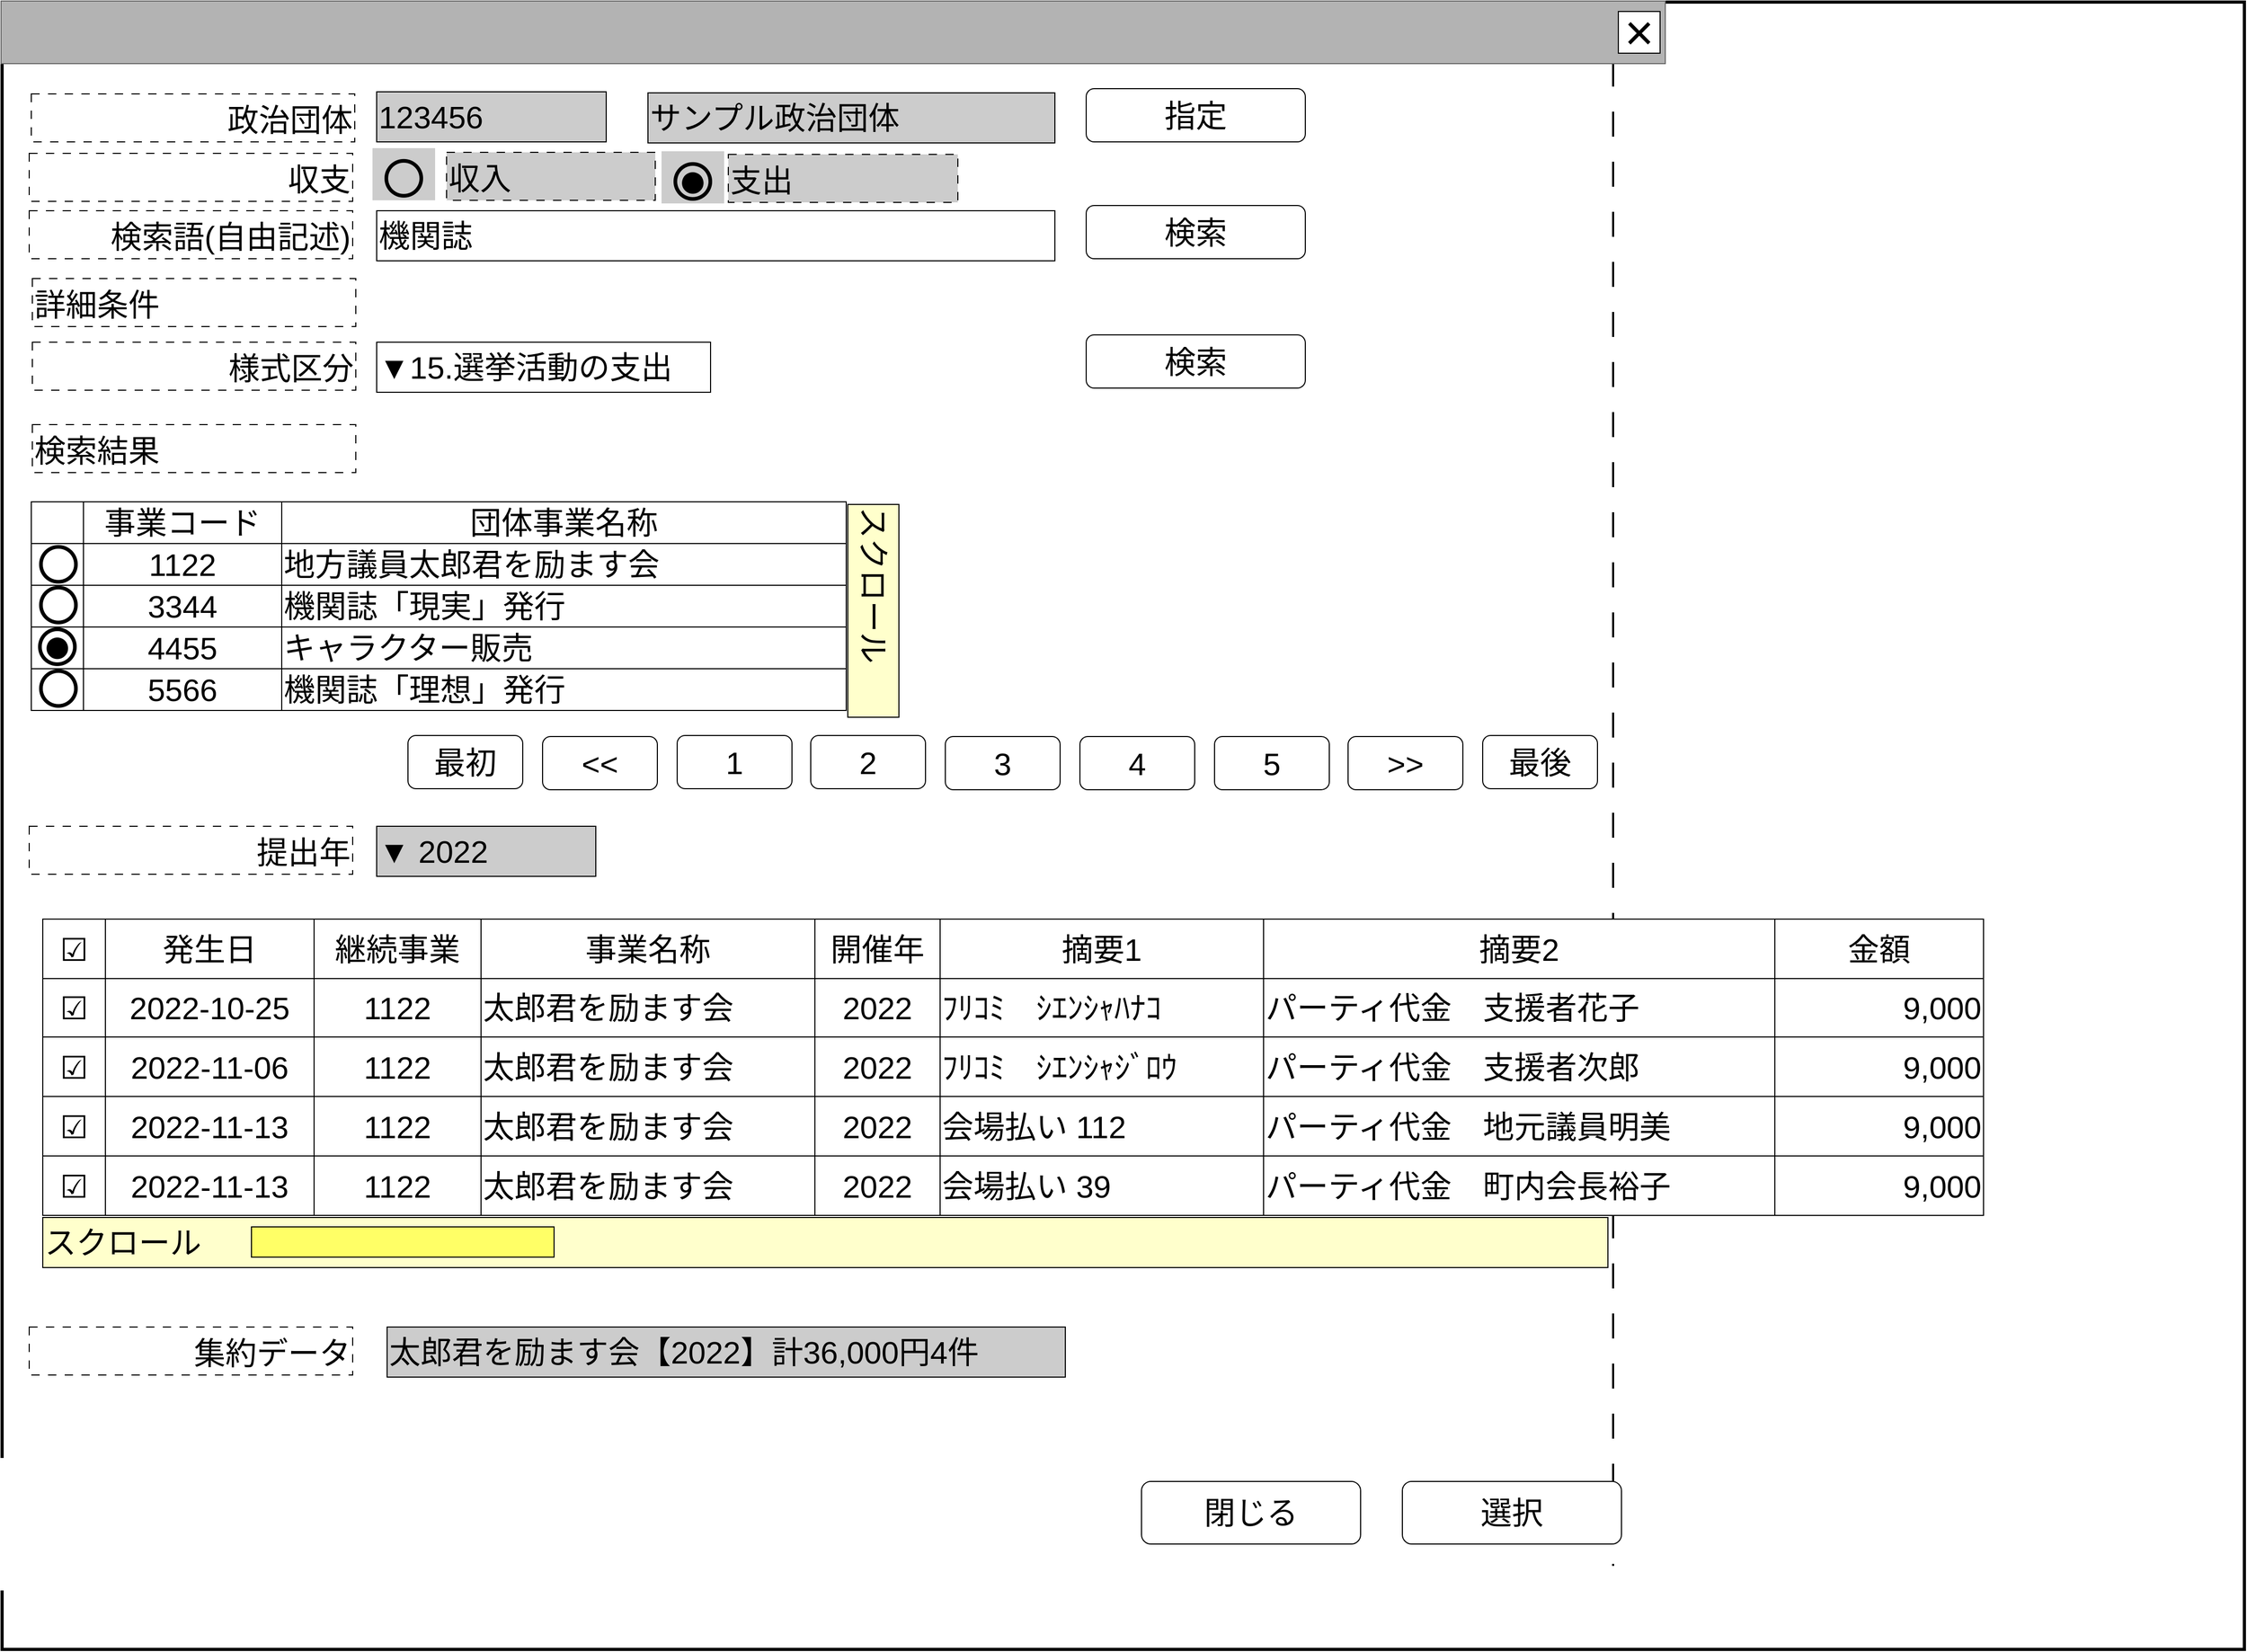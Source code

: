 <mxfile version="24.1.0" type="device">
  <diagram name="ページ1" id="LE8fIzdrHe0wcv1LTvfw">
    <mxGraphModel dx="5773" dy="3453" grid="1" gridSize="10" guides="1" tooltips="1" connect="1" arrows="1" fold="1" page="1" pageScale="1" pageWidth="1600" pageHeight="1200" math="0" shadow="0">
      <root>
        <mxCell id="0" />
        <mxCell id="cFaB45KztUIKXS-_cTrr-4" value="背景" style="locked=1;" parent="0" visible="0" />
        <mxCell id="cFaB45KztUIKXS-_cTrr-5" value="" style="rounded=0;whiteSpace=wrap;html=1;strokeWidth=3;" parent="cFaB45KztUIKXS-_cTrr-4" vertex="1">
          <mxGeometry x="1" y="1" width="1595" height="1180" as="geometry" />
        </mxCell>
        <mxCell id="cFaB45KztUIKXS-_cTrr-6" value="" style="rounded=0;whiteSpace=wrap;html=1;fillColor=#B3B3B3;fontColor=#333333;strokeColor=#666666;" parent="cFaB45KztUIKXS-_cTrr-4" vertex="1">
          <mxGeometry width="1595" height="60" as="geometry" />
        </mxCell>
        <mxCell id="cFaB45KztUIKXS-_cTrr-7" value="&lt;font style=&quot;font-size: 48px;&quot;&gt;×&lt;/font&gt;" style="rounded=0;whiteSpace=wrap;html=1;" parent="cFaB45KztUIKXS-_cTrr-4" vertex="1">
          <mxGeometry x="1550" y="10" width="40" height="40" as="geometry" />
        </mxCell>
        <mxCell id="cFaB45KztUIKXS-_cTrr-8" value="" style="rounded=0;whiteSpace=wrap;html=1;" parent="cFaB45KztUIKXS-_cTrr-4" vertex="1">
          <mxGeometry x="830" y="670" width="120" height="60" as="geometry" />
        </mxCell>
        <mxCell id="cFaB45KztUIKXS-_cTrr-9" value="ウインドウ" style="" parent="0" />
        <mxCell id="cFaB45KztUIKXS-_cTrr-10" value="" style="rounded=0;whiteSpace=wrap;html=1;strokeWidth=3;" parent="cFaB45KztUIKXS-_cTrr-9" vertex="1">
          <mxGeometry x="1" y="1" width="2149" height="1579" as="geometry" />
        </mxCell>
        <mxCell id="u-wRjW6bjuOSrpnArjSF-0" value="" style="line;strokeWidth=2;direction=south;html=1;dashed=1;dashPattern=12 12;" parent="cFaB45KztUIKXS-_cTrr-9" vertex="1">
          <mxGeometry x="1540" y="10" width="10" height="1490" as="geometry" />
        </mxCell>
        <mxCell id="cFaB45KztUIKXS-_cTrr-11" value="" style="rounded=0;whiteSpace=wrap;html=1;fillColor=#B3B3B3;fontColor=#333333;strokeColor=#666666;" parent="cFaB45KztUIKXS-_cTrr-9" vertex="1">
          <mxGeometry width="1595" height="60" as="geometry" />
        </mxCell>
        <mxCell id="cFaB45KztUIKXS-_cTrr-12" value="&lt;font style=&quot;font-size: 48px;&quot;&gt;×&lt;/font&gt;" style="rounded=0;whiteSpace=wrap;html=1;" parent="cFaB45KztUIKXS-_cTrr-9" vertex="1">
          <mxGeometry x="1550" y="10" width="40" height="40" as="geometry" />
        </mxCell>
        <mxCell id="cFaB45KztUIKXS-_cTrr-14" value="名称未設定レイヤ" style="" parent="0" />
        <mxCell id="kxWkAaZomFuKM2yIZcbC-56" value="" style="shape=table;startSize=0;container=1;collapsible=0;childLayout=tableLayout;fontSize=16;" parent="cFaB45KztUIKXS-_cTrr-14" vertex="1">
          <mxGeometry x="29" y="480" width="781" height="200" as="geometry" />
        </mxCell>
        <mxCell id="kxWkAaZomFuKM2yIZcbC-57" value="" style="shape=tableRow;horizontal=0;startSize=0;swimlaneHead=0;swimlaneBody=0;strokeColor=inherit;top=0;left=0;bottom=0;right=0;collapsible=0;dropTarget=0;fillColor=none;points=[[0,0.5],[1,0.5]];portConstraint=eastwest;fontSize=16;" parent="kxWkAaZomFuKM2yIZcbC-56" vertex="1">
          <mxGeometry width="781" height="40" as="geometry" />
        </mxCell>
        <mxCell id="kxWkAaZomFuKM2yIZcbC-58" value="" style="shape=partialRectangle;html=1;whiteSpace=wrap;connectable=0;strokeColor=inherit;overflow=hidden;fillColor=none;top=0;left=0;bottom=0;right=0;pointerEvents=1;fontSize=16;" parent="kxWkAaZomFuKM2yIZcbC-57" vertex="1">
          <mxGeometry width="50" height="40" as="geometry">
            <mxRectangle width="50" height="40" as="alternateBounds" />
          </mxGeometry>
        </mxCell>
        <mxCell id="auQGhdGy_nrCcuV3ys4A-0" value="&lt;font style=&quot;font-size: 30px;&quot;&gt;事業コード&lt;/font&gt;" style="shape=partialRectangle;html=1;whiteSpace=wrap;connectable=0;strokeColor=inherit;overflow=hidden;fillColor=none;top=0;left=0;bottom=0;right=0;pointerEvents=1;fontSize=16;" parent="kxWkAaZomFuKM2yIZcbC-57" vertex="1">
          <mxGeometry x="50" width="190" height="40" as="geometry">
            <mxRectangle width="190" height="40" as="alternateBounds" />
          </mxGeometry>
        </mxCell>
        <mxCell id="auQGhdGy_nrCcuV3ys4A-6" value="&lt;font style=&quot;font-size: 30px;&quot;&gt;団体事業&lt;/font&gt;&lt;span style=&quot;font-size: 30px; background-color: initial;&quot;&gt;名称&lt;/span&gt;" style="shape=partialRectangle;html=1;whiteSpace=wrap;connectable=0;strokeColor=inherit;overflow=hidden;fillColor=none;top=0;left=0;bottom=0;right=0;pointerEvents=1;fontSize=16;" parent="kxWkAaZomFuKM2yIZcbC-57" vertex="1">
          <mxGeometry x="240" width="541" height="40" as="geometry">
            <mxRectangle width="541" height="40" as="alternateBounds" />
          </mxGeometry>
        </mxCell>
        <mxCell id="kxWkAaZomFuKM2yIZcbC-64" value="" style="shape=tableRow;horizontal=0;startSize=0;swimlaneHead=0;swimlaneBody=0;strokeColor=inherit;top=0;left=0;bottom=0;right=0;collapsible=0;dropTarget=0;fillColor=none;points=[[0,0.5],[1,0.5]];portConstraint=eastwest;fontSize=16;" parent="kxWkAaZomFuKM2yIZcbC-56" vertex="1">
          <mxGeometry y="40" width="781" height="40" as="geometry" />
        </mxCell>
        <mxCell id="kxWkAaZomFuKM2yIZcbC-65" value="" style="shape=partialRectangle;html=1;whiteSpace=wrap;connectable=0;strokeColor=inherit;overflow=hidden;fillColor=none;top=0;left=0;bottom=0;right=0;pointerEvents=1;fontSize=16;" parent="kxWkAaZomFuKM2yIZcbC-64" vertex="1">
          <mxGeometry width="50" height="40" as="geometry">
            <mxRectangle width="50" height="40" as="alternateBounds" />
          </mxGeometry>
        </mxCell>
        <mxCell id="auQGhdGy_nrCcuV3ys4A-1" value="&lt;font style=&quot;font-size: 30px;&quot;&gt;1122&lt;/font&gt;" style="shape=partialRectangle;html=1;whiteSpace=wrap;connectable=0;strokeColor=inherit;overflow=hidden;fillColor=none;top=0;left=0;bottom=0;right=0;pointerEvents=1;fontSize=16;" parent="kxWkAaZomFuKM2yIZcbC-64" vertex="1">
          <mxGeometry x="50" width="190" height="40" as="geometry">
            <mxRectangle width="190" height="40" as="alternateBounds" />
          </mxGeometry>
        </mxCell>
        <mxCell id="auQGhdGy_nrCcuV3ys4A-7" value="&lt;span style=&quot;font-size: 30px;&quot;&gt;地方議員太郎君を励ます会&lt;/span&gt;" style="shape=partialRectangle;html=1;whiteSpace=wrap;connectable=0;strokeColor=inherit;overflow=hidden;fillColor=none;top=0;left=0;bottom=0;right=0;pointerEvents=1;fontSize=16;align=left;" parent="kxWkAaZomFuKM2yIZcbC-64" vertex="1">
          <mxGeometry x="240" width="541" height="40" as="geometry">
            <mxRectangle width="541" height="40" as="alternateBounds" />
          </mxGeometry>
        </mxCell>
        <mxCell id="kxWkAaZomFuKM2yIZcbC-71" value="" style="shape=tableRow;horizontal=0;startSize=0;swimlaneHead=0;swimlaneBody=0;strokeColor=inherit;top=0;left=0;bottom=0;right=0;collapsible=0;dropTarget=0;fillColor=none;points=[[0,0.5],[1,0.5]];portConstraint=eastwest;fontSize=16;align=left;" parent="kxWkAaZomFuKM2yIZcbC-56" vertex="1">
          <mxGeometry y="80" width="781" height="40" as="geometry" />
        </mxCell>
        <mxCell id="kxWkAaZomFuKM2yIZcbC-72" value="" style="shape=partialRectangle;html=1;whiteSpace=wrap;connectable=0;strokeColor=inherit;overflow=hidden;fillColor=none;top=0;left=0;bottom=0;right=0;pointerEvents=1;fontSize=16;" parent="kxWkAaZomFuKM2yIZcbC-71" vertex="1">
          <mxGeometry width="50" height="40" as="geometry">
            <mxRectangle width="50" height="40" as="alternateBounds" />
          </mxGeometry>
        </mxCell>
        <mxCell id="auQGhdGy_nrCcuV3ys4A-2" value="&lt;font style=&quot;font-size: 30px;&quot;&gt;3344&lt;/font&gt;" style="shape=partialRectangle;html=1;whiteSpace=wrap;connectable=0;strokeColor=inherit;overflow=hidden;fillColor=none;top=0;left=0;bottom=0;right=0;pointerEvents=1;fontSize=16;" parent="kxWkAaZomFuKM2yIZcbC-71" vertex="1">
          <mxGeometry x="50" width="190" height="40" as="geometry">
            <mxRectangle width="190" height="40" as="alternateBounds" />
          </mxGeometry>
        </mxCell>
        <mxCell id="auQGhdGy_nrCcuV3ys4A-8" value="&lt;font style=&quot;font-size: 30px;&quot;&gt;機関誌「現実」発行&lt;br&gt;&lt;/font&gt;" style="shape=partialRectangle;html=1;whiteSpace=wrap;connectable=0;strokeColor=inherit;overflow=hidden;fillColor=none;top=0;left=0;bottom=0;right=0;pointerEvents=1;fontSize=16;align=left;" parent="kxWkAaZomFuKM2yIZcbC-71" vertex="1">
          <mxGeometry x="240" width="541" height="40" as="geometry">
            <mxRectangle width="541" height="40" as="alternateBounds" />
          </mxGeometry>
        </mxCell>
        <mxCell id="kxWkAaZomFuKM2yIZcbC-78" style="shape=tableRow;horizontal=0;startSize=0;swimlaneHead=0;swimlaneBody=0;strokeColor=inherit;top=0;left=0;bottom=0;right=0;collapsible=0;dropTarget=0;fillColor=none;points=[[0,0.5],[1,0.5]];portConstraint=eastwest;fontSize=16;" parent="kxWkAaZomFuKM2yIZcbC-56" vertex="1">
          <mxGeometry y="120" width="781" height="40" as="geometry" />
        </mxCell>
        <mxCell id="kxWkAaZomFuKM2yIZcbC-79" style="shape=partialRectangle;html=1;whiteSpace=wrap;connectable=0;strokeColor=inherit;overflow=hidden;fillColor=none;top=0;left=0;bottom=0;right=0;pointerEvents=1;fontSize=16;" parent="kxWkAaZomFuKM2yIZcbC-78" vertex="1">
          <mxGeometry width="50" height="40" as="geometry">
            <mxRectangle width="50" height="40" as="alternateBounds" />
          </mxGeometry>
        </mxCell>
        <mxCell id="auQGhdGy_nrCcuV3ys4A-3" value="&lt;font style=&quot;font-size: 30px;&quot;&gt;4455&lt;/font&gt;" style="shape=partialRectangle;html=1;whiteSpace=wrap;connectable=0;strokeColor=inherit;overflow=hidden;fillColor=none;top=0;left=0;bottom=0;right=0;pointerEvents=1;fontSize=16;" parent="kxWkAaZomFuKM2yIZcbC-78" vertex="1">
          <mxGeometry x="50" width="190" height="40" as="geometry">
            <mxRectangle width="190" height="40" as="alternateBounds" />
          </mxGeometry>
        </mxCell>
        <mxCell id="auQGhdGy_nrCcuV3ys4A-9" value="&lt;font style=&quot;font-size: 30px;&quot;&gt;キャラクター販売&lt;br&gt;&lt;/font&gt;" style="shape=partialRectangle;html=1;whiteSpace=wrap;connectable=0;strokeColor=inherit;overflow=hidden;fillColor=none;top=0;left=0;bottom=0;right=0;pointerEvents=1;fontSize=16;align=left;" parent="kxWkAaZomFuKM2yIZcbC-78" vertex="1">
          <mxGeometry x="240" width="541" height="40" as="geometry">
            <mxRectangle width="541" height="40" as="alternateBounds" />
          </mxGeometry>
        </mxCell>
        <mxCell id="kxWkAaZomFuKM2yIZcbC-85" style="shape=tableRow;horizontal=0;startSize=0;swimlaneHead=0;swimlaneBody=0;strokeColor=inherit;top=0;left=0;bottom=0;right=0;collapsible=0;dropTarget=0;fillColor=none;points=[[0,0.5],[1,0.5]];portConstraint=eastwest;fontSize=16;" parent="kxWkAaZomFuKM2yIZcbC-56" vertex="1">
          <mxGeometry y="160" width="781" height="40" as="geometry" />
        </mxCell>
        <mxCell id="kxWkAaZomFuKM2yIZcbC-86" style="shape=partialRectangle;html=1;whiteSpace=wrap;connectable=0;strokeColor=inherit;overflow=hidden;fillColor=none;top=0;left=0;bottom=0;right=0;pointerEvents=1;fontSize=16;" parent="kxWkAaZomFuKM2yIZcbC-85" vertex="1">
          <mxGeometry width="50" height="40" as="geometry">
            <mxRectangle width="50" height="40" as="alternateBounds" />
          </mxGeometry>
        </mxCell>
        <mxCell id="auQGhdGy_nrCcuV3ys4A-4" value="&lt;font style=&quot;font-size: 30px;&quot;&gt;5566&lt;/font&gt;" style="shape=partialRectangle;html=1;whiteSpace=wrap;connectable=0;strokeColor=inherit;overflow=hidden;fillColor=none;top=0;left=0;bottom=0;right=0;pointerEvents=1;fontSize=16;" parent="kxWkAaZomFuKM2yIZcbC-85" vertex="1">
          <mxGeometry x="50" width="190" height="40" as="geometry">
            <mxRectangle width="190" height="40" as="alternateBounds" />
          </mxGeometry>
        </mxCell>
        <mxCell id="auQGhdGy_nrCcuV3ys4A-10" value="&lt;font style=&quot;font-size: 30px;&quot;&gt;機関誌「理想」発行&lt;/font&gt;" style="shape=partialRectangle;html=1;whiteSpace=wrap;connectable=0;strokeColor=inherit;overflow=hidden;fillColor=none;top=0;left=0;bottom=0;right=0;pointerEvents=1;fontSize=16;align=left;" parent="kxWkAaZomFuKM2yIZcbC-85" vertex="1">
          <mxGeometry x="240" width="541" height="40" as="geometry">
            <mxRectangle width="541" height="40" as="alternateBounds" />
          </mxGeometry>
        </mxCell>
        <mxCell id="kxWkAaZomFuKM2yIZcbC-49" value="&lt;font style=&quot;font-size: 84px;&quot;&gt;○&lt;/font&gt;" style="text;html=1;strokeColor=none;fillColor=none;align=center;verticalAlign=middle;whiteSpace=wrap;rounded=0;fontSize=60;" parent="cFaB45KztUIKXS-_cTrr-14" vertex="1">
          <mxGeometry x="25" y="521" width="60" height="30" as="geometry" />
        </mxCell>
        <mxCell id="kxWkAaZomFuKM2yIZcbC-51" value="&lt;font style=&quot;font-size: 84px;&quot;&gt;○&lt;/font&gt;" style="text;html=1;strokeColor=none;fillColor=none;align=center;verticalAlign=middle;whiteSpace=wrap;rounded=0;fontSize=60;" parent="cFaB45KztUIKXS-_cTrr-14" vertex="1">
          <mxGeometry x="25" y="560" width="60" height="30" as="geometry" />
        </mxCell>
        <mxCell id="kxWkAaZomFuKM2yIZcbC-53" value="&lt;font style=&quot;font-size: 84px;&quot;&gt;○&lt;/font&gt;" style="text;html=1;strokeColor=none;fillColor=none;align=center;verticalAlign=middle;whiteSpace=wrap;rounded=0;fontSize=60;" parent="cFaB45KztUIKXS-_cTrr-14" vertex="1">
          <mxGeometry x="24" y="600" width="60" height="30" as="geometry" />
        </mxCell>
        <mxCell id="kxWkAaZomFuKM2yIZcbC-54" value="&lt;font style=&quot;font-size: 48px;&quot;&gt;●&lt;/font&gt;" style="text;html=1;strokeColor=none;fillColor=none;align=center;verticalAlign=middle;whiteSpace=wrap;rounded=0;fontSize=48;" parent="cFaB45KztUIKXS-_cTrr-14" vertex="1">
          <mxGeometry x="24" y="602" width="60" height="30" as="geometry" />
        </mxCell>
        <mxCell id="kxWkAaZomFuKM2yIZcbC-55" value="&lt;font style=&quot;font-size: 84px;&quot;&gt;○&lt;/font&gt;" style="text;html=1;strokeColor=none;fillColor=none;align=center;verticalAlign=middle;whiteSpace=wrap;rounded=0;fontSize=60;" parent="cFaB45KztUIKXS-_cTrr-14" vertex="1">
          <mxGeometry x="25" y="640" width="60" height="30" as="geometry" />
        </mxCell>
        <mxCell id="kxWkAaZomFuKM2yIZcbC-108" value="&lt;span style=&quot;font-size: 30px;&quot;&gt;検索語(自由記述)&lt;/span&gt;" style="rounded=0;whiteSpace=wrap;html=1;align=right;dashed=1;dashPattern=8 8;verticalAlign=bottom;" parent="cFaB45KztUIKXS-_cTrr-14" vertex="1">
          <mxGeometry x="27" y="201" width="310" height="46" as="geometry" />
        </mxCell>
        <mxCell id="kxWkAaZomFuKM2yIZcbC-109" value="&lt;font style=&quot;font-size: 30px;&quot;&gt;サンプル政治団体&lt;/font&gt;&lt;span style=&quot;font-size: 30px;&quot;&gt;&lt;br&gt;&lt;/span&gt;" style="rounded=0;whiteSpace=wrap;html=1;align=left;fillColor=#CCCCCC;" parent="cFaB45KztUIKXS-_cTrr-14" vertex="1">
          <mxGeometry x="620" y="88" width="390" height="48" as="geometry" />
        </mxCell>
        <mxCell id="kxWkAaZomFuKM2yIZcbC-110" value="&lt;span style=&quot;font-size: 30px;&quot;&gt;検索結果&lt;/span&gt;" style="rounded=0;whiteSpace=wrap;html=1;align=left;dashed=1;dashPattern=8 8;verticalAlign=bottom;" parent="cFaB45KztUIKXS-_cTrr-14" vertex="1">
          <mxGeometry x="30" y="406" width="310" height="46" as="geometry" />
        </mxCell>
        <mxCell id="5l2hKBXCzOEWmYN1dR5e-1" value="&lt;span style=&quot;font-size: 30px;&quot;&gt;選択&lt;/span&gt;" style="rounded=1;whiteSpace=wrap;html=1;" parent="cFaB45KztUIKXS-_cTrr-14" vertex="1">
          <mxGeometry x="1343" y="1419" width="210" height="60" as="geometry" />
        </mxCell>
        <mxCell id="5l2hKBXCzOEWmYN1dR5e-2" value="&lt;span style=&quot;font-size: 30px;&quot;&gt;閉じる&lt;/span&gt;" style="rounded=1;whiteSpace=wrap;html=1;" parent="cFaB45KztUIKXS-_cTrr-14" vertex="1">
          <mxGeometry x="1093" y="1419" width="210" height="60" as="geometry" />
        </mxCell>
        <mxCell id="5l2hKBXCzOEWmYN1dR5e-3" value="&lt;span style=&quot;font-size: 30px;&quot;&gt;指定&lt;/span&gt;" style="rounded=1;whiteSpace=wrap;html=1;" parent="cFaB45KztUIKXS-_cTrr-14" vertex="1">
          <mxGeometry x="1040" y="84" width="210" height="51" as="geometry" />
        </mxCell>
        <mxCell id="cdmeLEnnqN9o7mxTk7t2-6" value="&lt;span style=&quot;font-size: 30px;&quot;&gt;詳細条件&lt;/span&gt;" style="rounded=0;whiteSpace=wrap;html=1;align=left;dashed=1;dashPattern=8 8;verticalAlign=bottom;" parent="cFaB45KztUIKXS-_cTrr-14" vertex="1">
          <mxGeometry x="30" y="266" width="310" height="46" as="geometry" />
        </mxCell>
        <mxCell id="cdmeLEnnqN9o7mxTk7t2-7" value="&lt;font style=&quot;font-size: 30px;&quot;&gt;▼15.選挙活動の支出&lt;/font&gt;&lt;span style=&quot;font-size: 30px;&quot;&gt;&lt;br&gt;&lt;/span&gt;" style="rounded=0;whiteSpace=wrap;html=1;align=left;" parent="cFaB45KztUIKXS-_cTrr-14" vertex="1">
          <mxGeometry x="360" y="327" width="320" height="48" as="geometry" />
        </mxCell>
        <mxCell id="cdmeLEnnqN9o7mxTk7t2-9" value="&lt;span style=&quot;font-size: 30px;&quot;&gt;様式区分&lt;/span&gt;" style="rounded=0;whiteSpace=wrap;html=1;align=right;dashed=1;dashPattern=8 8;verticalAlign=bottom;" parent="cFaB45KztUIKXS-_cTrr-14" vertex="1">
          <mxGeometry x="30" y="327" width="310" height="46" as="geometry" />
        </mxCell>
        <mxCell id="cdmeLEnnqN9o7mxTk7t2-14" value="&lt;span style=&quot;font-size: 30px;&quot;&gt;収入&lt;/span&gt;" style="rounded=0;whiteSpace=wrap;html=1;align=left;dashed=1;dashPattern=8 8;verticalAlign=bottom;fillColor=#CCCCCC;" parent="cFaB45KztUIKXS-_cTrr-14" vertex="1">
          <mxGeometry x="427" y="145" width="200" height="46" as="geometry" />
        </mxCell>
        <mxCell id="cdmeLEnnqN9o7mxTk7t2-15" value="&lt;span style=&quot;font-size: 30px;&quot;&gt;支出&lt;/span&gt;" style="rounded=0;whiteSpace=wrap;html=1;align=left;dashed=1;dashPattern=8 8;verticalAlign=bottom;fillColor=#CCCCCC;" parent="cFaB45KztUIKXS-_cTrr-14" vertex="1">
          <mxGeometry x="697" y="147" width="220" height="46" as="geometry" />
        </mxCell>
        <mxCell id="cdmeLEnnqN9o7mxTk7t2-22" value="&lt;span style=&quot;font-size: 30px;&quot;&gt;政治団体&lt;/span&gt;" style="rounded=0;whiteSpace=wrap;html=1;align=right;dashed=1;dashPattern=8 8;verticalAlign=bottom;" parent="cFaB45KztUIKXS-_cTrr-14" vertex="1">
          <mxGeometry x="29" y="89" width="310" height="46" as="geometry" />
        </mxCell>
        <mxCell id="cdmeLEnnqN9o7mxTk7t2-23" value="&lt;font style=&quot;font-size: 30px;&quot;&gt;機関誌&lt;/font&gt;&lt;span style=&quot;font-size: 30px;&quot;&gt;&lt;br&gt;&lt;/span&gt;" style="rounded=0;whiteSpace=wrap;html=1;align=left;" parent="cFaB45KztUIKXS-_cTrr-14" vertex="1">
          <mxGeometry x="360" y="201" width="650" height="48" as="geometry" />
        </mxCell>
        <mxCell id="cdmeLEnnqN9o7mxTk7t2-24" value="&lt;span style=&quot;font-size: 30px;&quot;&gt;検索&lt;/span&gt;" style="rounded=1;whiteSpace=wrap;html=1;" parent="cFaB45KztUIKXS-_cTrr-14" vertex="1">
          <mxGeometry x="1040" y="196" width="210" height="51" as="geometry" />
        </mxCell>
        <mxCell id="cdmeLEnnqN9o7mxTk7t2-25" value="&lt;span style=&quot;font-size: 30px;&quot;&gt;検索&lt;/span&gt;" style="rounded=1;whiteSpace=wrap;html=1;" parent="cFaB45KztUIKXS-_cTrr-14" vertex="1">
          <mxGeometry x="1040" y="320" width="210" height="51" as="geometry" />
        </mxCell>
        <mxCell id="cdmeLEnnqN9o7mxTk7t2-26" value="&lt;span style=&quot;font-size: 30px;&quot;&gt;最初&lt;/span&gt;" style="rounded=1;whiteSpace=wrap;html=1;" parent="cFaB45KztUIKXS-_cTrr-14" vertex="1">
          <mxGeometry x="390" y="704" width="110" height="51" as="geometry" />
        </mxCell>
        <mxCell id="cdmeLEnnqN9o7mxTk7t2-27" value="&lt;span style=&quot;font-size: 30px;&quot;&gt;最後&lt;/span&gt;" style="rounded=1;whiteSpace=wrap;html=1;" parent="cFaB45KztUIKXS-_cTrr-14" vertex="1">
          <mxGeometry x="1420" y="704" width="110" height="51" as="geometry" />
        </mxCell>
        <mxCell id="cdmeLEnnqN9o7mxTk7t2-28" value="&lt;span style=&quot;font-size: 30px;&quot;&gt;1&lt;/span&gt;" style="rounded=1;whiteSpace=wrap;html=1;" parent="cFaB45KztUIKXS-_cTrr-14" vertex="1">
          <mxGeometry x="648" y="704" width="110" height="51" as="geometry" />
        </mxCell>
        <mxCell id="cdmeLEnnqN9o7mxTk7t2-29" value="&lt;span style=&quot;font-size: 30px;&quot;&gt;2&lt;/span&gt;" style="rounded=1;whiteSpace=wrap;html=1;" parent="cFaB45KztUIKXS-_cTrr-14" vertex="1">
          <mxGeometry x="776" y="704" width="110" height="51" as="geometry" />
        </mxCell>
        <mxCell id="cdmeLEnnqN9o7mxTk7t2-30" value="&lt;span style=&quot;font-size: 30px;&quot;&gt;3&lt;/span&gt;" style="rounded=1;whiteSpace=wrap;html=1;" parent="cFaB45KztUIKXS-_cTrr-14" vertex="1">
          <mxGeometry x="905" y="705" width="110" height="51" as="geometry" />
        </mxCell>
        <mxCell id="cdmeLEnnqN9o7mxTk7t2-31" value="&lt;span style=&quot;font-size: 30px;&quot;&gt;4&lt;/span&gt;" style="rounded=1;whiteSpace=wrap;html=1;" parent="cFaB45KztUIKXS-_cTrr-14" vertex="1">
          <mxGeometry x="1034" y="705" width="110" height="51" as="geometry" />
        </mxCell>
        <mxCell id="cdmeLEnnqN9o7mxTk7t2-32" value="&lt;span style=&quot;font-size: 30px;&quot;&gt;5&lt;/span&gt;" style="rounded=1;whiteSpace=wrap;html=1;" parent="cFaB45KztUIKXS-_cTrr-14" vertex="1">
          <mxGeometry x="1163" y="705" width="110" height="51" as="geometry" />
        </mxCell>
        <mxCell id="cdmeLEnnqN9o7mxTk7t2-35" value="&lt;span style=&quot;font-size: 30px;&quot;&gt;&amp;gt;&amp;gt;&lt;/span&gt;" style="rounded=1;whiteSpace=wrap;html=1;" parent="cFaB45KztUIKXS-_cTrr-14" vertex="1">
          <mxGeometry x="1291" y="705" width="110" height="51" as="geometry" />
        </mxCell>
        <mxCell id="cdmeLEnnqN9o7mxTk7t2-36" value="&lt;span style=&quot;font-size: 30px;&quot;&gt;&amp;lt;&amp;lt;&lt;/span&gt;" style="rounded=1;whiteSpace=wrap;html=1;" parent="cFaB45KztUIKXS-_cTrr-14" vertex="1">
          <mxGeometry x="519" y="705" width="110" height="51" as="geometry" />
        </mxCell>
        <mxCell id="cdmeLEnnqN9o7mxTk7t2-40" value="&lt;div style=&quot;&quot;&gt;&lt;font style=&quot;font-size: 30px;&quot;&gt;スクロール&lt;/font&gt;&lt;/div&gt;" style="rounded=0;whiteSpace=wrap;html=1;align=left;verticalAlign=top;fillColor=#FFFFCC;rotation=90;" parent="cFaB45KztUIKXS-_cTrr-14" vertex="1">
          <mxGeometry x="734" y="560" width="204" height="49" as="geometry" />
        </mxCell>
        <mxCell id="R1S-zccdevjAjRMD8BUi-0" value="&lt;font style=&quot;font-size: 30px;&quot;&gt;123456&lt;/font&gt;&lt;span style=&quot;font-size: 30px;&quot;&gt;&lt;br&gt;&lt;/span&gt;" style="rounded=0;whiteSpace=wrap;html=1;align=left;fillColor=#CCCCCC;" parent="cFaB45KztUIKXS-_cTrr-14" vertex="1">
          <mxGeometry x="360" y="87" width="220" height="48" as="geometry" />
        </mxCell>
        <mxCell id="R1S-zccdevjAjRMD8BUi-1" value="&lt;span style=&quot;font-size: 30px;&quot;&gt;収支&lt;/span&gt;" style="rounded=0;whiteSpace=wrap;html=1;align=right;dashed=1;dashPattern=8 8;verticalAlign=bottom;" parent="cFaB45KztUIKXS-_cTrr-14" vertex="1">
          <mxGeometry x="27" y="146" width="310" height="46" as="geometry" />
        </mxCell>
        <mxCell id="R1S-zccdevjAjRMD8BUi-2" value="&lt;font style=&quot;font-size: 84px;&quot;&gt;○&lt;/font&gt;" style="text;html=1;strokeColor=none;fillColor=#CCCCCC;align=center;verticalAlign=middle;whiteSpace=wrap;rounded=0;fontSize=60;" parent="cFaB45KztUIKXS-_cTrr-14" vertex="1">
          <mxGeometry x="356" y="141" width="60" height="50" as="geometry" />
        </mxCell>
        <mxCell id="6F3qsva58_Xh2zqRfRci-0" value="&lt;font style=&quot;font-size: 84px;&quot;&gt;○&lt;/font&gt;" style="text;html=1;strokeColor=none;fillColor=#CCCCCC;align=center;verticalAlign=middle;whiteSpace=wrap;rounded=0;fontSize=60;" parent="cFaB45KztUIKXS-_cTrr-14" vertex="1">
          <mxGeometry x="633" y="144" width="60" height="50" as="geometry" />
        </mxCell>
        <mxCell id="R1S-zccdevjAjRMD8BUi-4" value="&lt;font style=&quot;font-size: 48px;&quot;&gt;●&lt;/font&gt;" style="text;html=1;strokeColor=none;fillColor=none;align=center;verticalAlign=middle;whiteSpace=wrap;rounded=0;fontSize=48;" parent="cFaB45KztUIKXS-_cTrr-14" vertex="1">
          <mxGeometry x="633" y="156" width="60" height="30" as="geometry" />
        </mxCell>
        <mxCell id="6F3qsva58_Xh2zqRfRci-1" value="" style="childLayout=tableLayout;recursiveResize=0;shadow=0;fillColor=default;" parent="cFaB45KztUIKXS-_cTrr-14" vertex="1">
          <mxGeometry x="40" y="880" width="1860" height="284" as="geometry" />
        </mxCell>
        <mxCell id="6F3qsva58_Xh2zqRfRci-2" value="" style="shape=tableRow;horizontal=0;startSize=0;swimlaneHead=0;swimlaneBody=0;top=0;left=0;bottom=0;right=0;dropTarget=0;collapsible=0;recursiveResize=0;expand=0;fontStyle=0;fillColor=none;strokeColor=inherit;" parent="6F3qsva58_Xh2zqRfRci-1" vertex="1">
          <mxGeometry width="1860" height="57" as="geometry" />
        </mxCell>
        <mxCell id="6F3qsva58_Xh2zqRfRci-3" value="&lt;font style=&quot;font-size: 30px;&quot;&gt;☑&lt;/font&gt;" style="connectable=0;recursiveResize=0;strokeColor=inherit;fillColor=none;align=center;whiteSpace=wrap;html=1;" parent="6F3qsva58_Xh2zqRfRci-2" vertex="1">
          <mxGeometry width="60" height="57" as="geometry">
            <mxRectangle width="60" height="57" as="alternateBounds" />
          </mxGeometry>
        </mxCell>
        <mxCell id="6F3qsva58_Xh2zqRfRci-4" value="&lt;font style=&quot;font-size: 30px;&quot;&gt;発生日&lt;/font&gt;" style="connectable=0;recursiveResize=0;strokeColor=inherit;fillColor=none;align=center;whiteSpace=wrap;html=1;" parent="6F3qsva58_Xh2zqRfRci-2" vertex="1">
          <mxGeometry x="60" width="200" height="57" as="geometry">
            <mxRectangle width="200" height="57" as="alternateBounds" />
          </mxGeometry>
        </mxCell>
        <mxCell id="6F3qsva58_Xh2zqRfRci-5" value="&lt;font style=&quot;font-size: 30px;&quot;&gt;継続事業&lt;/font&gt;" style="connectable=0;recursiveResize=0;strokeColor=inherit;fillColor=none;align=center;whiteSpace=wrap;html=1;" parent="6F3qsva58_Xh2zqRfRci-2" vertex="1">
          <mxGeometry x="260" width="160" height="57" as="geometry">
            <mxRectangle width="160" height="57" as="alternateBounds" />
          </mxGeometry>
        </mxCell>
        <mxCell id="6F3qsva58_Xh2zqRfRci-22" value="&lt;font style=&quot;font-size: 30px;&quot;&gt;事業名称&lt;/font&gt;" style="connectable=0;recursiveResize=0;strokeColor=inherit;fillColor=none;align=center;whiteSpace=wrap;html=1;" parent="6F3qsva58_Xh2zqRfRci-2" vertex="1">
          <mxGeometry x="420" width="320" height="57" as="geometry">
            <mxRectangle width="320" height="57" as="alternateBounds" />
          </mxGeometry>
        </mxCell>
        <mxCell id="6F3qsva58_Xh2zqRfRci-27" value="&lt;font style=&quot;font-size: 30px;&quot;&gt;開催年&lt;/font&gt;" style="connectable=0;recursiveResize=0;strokeColor=inherit;fillColor=none;align=center;whiteSpace=wrap;html=1;" parent="6F3qsva58_Xh2zqRfRci-2" vertex="1">
          <mxGeometry x="740" width="120" height="57" as="geometry">
            <mxRectangle width="120" height="57" as="alternateBounds" />
          </mxGeometry>
        </mxCell>
        <mxCell id="6F3qsva58_Xh2zqRfRci-32" value="&lt;font style=&quot;font-size: 30px;&quot;&gt;摘要1&lt;/font&gt;" style="connectable=0;recursiveResize=0;strokeColor=inherit;fillColor=none;align=center;whiteSpace=wrap;html=1;" parent="6F3qsva58_Xh2zqRfRci-2" vertex="1">
          <mxGeometry x="860" width="310" height="57" as="geometry">
            <mxRectangle width="310" height="57" as="alternateBounds" />
          </mxGeometry>
        </mxCell>
        <mxCell id="6F3qsva58_Xh2zqRfRci-37" value="&lt;font style=&quot;font-size: 30px;&quot;&gt;摘要2&lt;/font&gt;" style="connectable=0;recursiveResize=0;strokeColor=inherit;fillColor=none;align=center;whiteSpace=wrap;html=1;" parent="6F3qsva58_Xh2zqRfRci-2" vertex="1">
          <mxGeometry x="1170" width="490" height="57" as="geometry">
            <mxRectangle width="490" height="57" as="alternateBounds" />
          </mxGeometry>
        </mxCell>
        <mxCell id="6F3qsva58_Xh2zqRfRci-42" value="&lt;font style=&quot;font-size: 30px;&quot;&gt;金額&lt;/font&gt;" style="connectable=0;recursiveResize=0;strokeColor=inherit;fillColor=none;align=center;whiteSpace=wrap;html=1;" parent="6F3qsva58_Xh2zqRfRci-2" vertex="1">
          <mxGeometry x="1660" width="200" height="57" as="geometry">
            <mxRectangle width="200" height="57" as="alternateBounds" />
          </mxGeometry>
        </mxCell>
        <mxCell id="6F3qsva58_Xh2zqRfRci-6" style="shape=tableRow;horizontal=0;startSize=0;swimlaneHead=0;swimlaneBody=0;top=0;left=0;bottom=0;right=0;dropTarget=0;collapsible=0;recursiveResize=0;expand=0;fontStyle=0;fillColor=none;strokeColor=inherit;" parent="6F3qsva58_Xh2zqRfRci-1" vertex="1">
          <mxGeometry y="57" width="1860" height="56" as="geometry" />
        </mxCell>
        <mxCell id="6F3qsva58_Xh2zqRfRci-7" value="&lt;span style=&quot;font-size: 30px;&quot;&gt;☑&lt;/span&gt;" style="connectable=0;recursiveResize=0;strokeColor=inherit;fillColor=none;align=center;whiteSpace=wrap;html=1;" parent="6F3qsva58_Xh2zqRfRci-6" vertex="1">
          <mxGeometry width="60" height="56" as="geometry">
            <mxRectangle width="60" height="56" as="alternateBounds" />
          </mxGeometry>
        </mxCell>
        <mxCell id="6F3qsva58_Xh2zqRfRci-8" value="&lt;font style=&quot;font-size: 30px;&quot;&gt;2022-10-25&lt;/font&gt;" style="connectable=0;recursiveResize=0;strokeColor=inherit;fillColor=none;align=center;whiteSpace=wrap;html=1;" parent="6F3qsva58_Xh2zqRfRci-6" vertex="1">
          <mxGeometry x="60" width="200" height="56" as="geometry">
            <mxRectangle width="200" height="56" as="alternateBounds" />
          </mxGeometry>
        </mxCell>
        <mxCell id="6F3qsva58_Xh2zqRfRci-9" value="&lt;font style=&quot;font-size: 30px;&quot;&gt;1122&lt;/font&gt;" style="connectable=0;recursiveResize=0;strokeColor=inherit;fillColor=none;align=center;whiteSpace=wrap;html=1;" parent="6F3qsva58_Xh2zqRfRci-6" vertex="1">
          <mxGeometry x="260" width="160" height="56" as="geometry">
            <mxRectangle width="160" height="56" as="alternateBounds" />
          </mxGeometry>
        </mxCell>
        <mxCell id="6F3qsva58_Xh2zqRfRci-23" value="&lt;font style=&quot;font-size: 30px;&quot;&gt;太郎君を励ます会&lt;/font&gt;" style="connectable=0;recursiveResize=0;strokeColor=inherit;fillColor=none;align=left;whiteSpace=wrap;html=1;" parent="6F3qsva58_Xh2zqRfRci-6" vertex="1">
          <mxGeometry x="420" width="320" height="56" as="geometry">
            <mxRectangle width="320" height="56" as="alternateBounds" />
          </mxGeometry>
        </mxCell>
        <mxCell id="6F3qsva58_Xh2zqRfRci-28" value="&lt;font style=&quot;font-size: 30px;&quot;&gt;2022&lt;/font&gt;" style="connectable=0;recursiveResize=0;strokeColor=inherit;fillColor=none;align=center;whiteSpace=wrap;html=1;" parent="6F3qsva58_Xh2zqRfRci-6" vertex="1">
          <mxGeometry x="740" width="120" height="56" as="geometry">
            <mxRectangle width="120" height="56" as="alternateBounds" />
          </mxGeometry>
        </mxCell>
        <mxCell id="6F3qsva58_Xh2zqRfRci-33" value="&lt;font style=&quot;font-size: 30px;&quot;&gt;ﾌﾘｺﾐ　ｼｴﾝｼｬﾊﾅｺ&lt;/font&gt;" style="connectable=0;recursiveResize=0;strokeColor=inherit;fillColor=none;align=left;whiteSpace=wrap;html=1;" parent="6F3qsva58_Xh2zqRfRci-6" vertex="1">
          <mxGeometry x="860" width="310" height="56" as="geometry">
            <mxRectangle width="310" height="56" as="alternateBounds" />
          </mxGeometry>
        </mxCell>
        <mxCell id="6F3qsva58_Xh2zqRfRci-38" value="&lt;font style=&quot;font-size: 30px;&quot;&gt;パーティ代金　支援者花子&lt;/font&gt;" style="connectable=0;recursiveResize=0;strokeColor=inherit;fillColor=none;align=left;whiteSpace=wrap;html=1;" parent="6F3qsva58_Xh2zqRfRci-6" vertex="1">
          <mxGeometry x="1170" width="490" height="56" as="geometry">
            <mxRectangle width="490" height="56" as="alternateBounds" />
          </mxGeometry>
        </mxCell>
        <mxCell id="6F3qsva58_Xh2zqRfRci-43" value="&lt;font style=&quot;font-size: 30px;&quot;&gt;9,000&lt;/font&gt;" style="connectable=0;recursiveResize=0;strokeColor=inherit;fillColor=none;align=right;whiteSpace=wrap;html=1;" parent="6F3qsva58_Xh2zqRfRci-6" vertex="1">
          <mxGeometry x="1660" width="200" height="56" as="geometry">
            <mxRectangle width="200" height="56" as="alternateBounds" />
          </mxGeometry>
        </mxCell>
        <mxCell id="6F3qsva58_Xh2zqRfRci-10" style="shape=tableRow;horizontal=0;startSize=0;swimlaneHead=0;swimlaneBody=0;top=0;left=0;bottom=0;right=0;dropTarget=0;collapsible=0;recursiveResize=0;expand=0;fontStyle=0;fillColor=none;strokeColor=inherit;" parent="6F3qsva58_Xh2zqRfRci-1" vertex="1">
          <mxGeometry y="113" width="1860" height="57" as="geometry" />
        </mxCell>
        <mxCell id="6F3qsva58_Xh2zqRfRci-11" value="&lt;span style=&quot;font-size: 30px;&quot;&gt;☑&lt;/span&gt;" style="connectable=0;recursiveResize=0;strokeColor=inherit;fillColor=none;align=center;whiteSpace=wrap;html=1;" parent="6F3qsva58_Xh2zqRfRci-10" vertex="1">
          <mxGeometry width="60" height="57" as="geometry">
            <mxRectangle width="60" height="57" as="alternateBounds" />
          </mxGeometry>
        </mxCell>
        <mxCell id="6F3qsva58_Xh2zqRfRci-12" value="&lt;span style=&quot;font-size: 30px;&quot;&gt;2022-11-06&lt;/span&gt;" style="connectable=0;recursiveResize=0;strokeColor=inherit;fillColor=none;align=center;whiteSpace=wrap;html=1;" parent="6F3qsva58_Xh2zqRfRci-10" vertex="1">
          <mxGeometry x="60" width="200" height="57" as="geometry">
            <mxRectangle width="200" height="57" as="alternateBounds" />
          </mxGeometry>
        </mxCell>
        <mxCell id="6F3qsva58_Xh2zqRfRci-13" value="&lt;span style=&quot;font-size: 30px;&quot;&gt;1122&lt;/span&gt;" style="connectable=0;recursiveResize=0;strokeColor=inherit;fillColor=none;align=center;whiteSpace=wrap;html=1;" parent="6F3qsva58_Xh2zqRfRci-10" vertex="1">
          <mxGeometry x="260" width="160" height="57" as="geometry">
            <mxRectangle width="160" height="57" as="alternateBounds" />
          </mxGeometry>
        </mxCell>
        <mxCell id="6F3qsva58_Xh2zqRfRci-24" value="&lt;span style=&quot;font-size: 30px;&quot;&gt;太郎君を励ます会&lt;/span&gt;" style="connectable=0;recursiveResize=0;strokeColor=inherit;fillColor=none;align=left;whiteSpace=wrap;html=1;" parent="6F3qsva58_Xh2zqRfRci-10" vertex="1">
          <mxGeometry x="420" width="320" height="57" as="geometry">
            <mxRectangle width="320" height="57" as="alternateBounds" />
          </mxGeometry>
        </mxCell>
        <mxCell id="6F3qsva58_Xh2zqRfRci-29" value="&lt;span style=&quot;font-size: 30px;&quot;&gt;2022&lt;/span&gt;" style="connectable=0;recursiveResize=0;strokeColor=inherit;fillColor=none;align=center;whiteSpace=wrap;html=1;" parent="6F3qsva58_Xh2zqRfRci-10" vertex="1">
          <mxGeometry x="740" width="120" height="57" as="geometry">
            <mxRectangle width="120" height="57" as="alternateBounds" />
          </mxGeometry>
        </mxCell>
        <mxCell id="6F3qsva58_Xh2zqRfRci-34" value="&lt;span style=&quot;font-size: 30px;&quot;&gt;ﾌﾘｺﾐ　ｼｴﾝｼｬｼﾞﾛｳ&lt;/span&gt;" style="connectable=0;recursiveResize=0;strokeColor=inherit;fillColor=none;align=left;whiteSpace=wrap;html=1;" parent="6F3qsva58_Xh2zqRfRci-10" vertex="1">
          <mxGeometry x="860" width="310" height="57" as="geometry">
            <mxRectangle width="310" height="57" as="alternateBounds" />
          </mxGeometry>
        </mxCell>
        <mxCell id="6F3qsva58_Xh2zqRfRci-39" value="&lt;span style=&quot;font-size: 30px;&quot;&gt;パーティ代金　支援者次郎&lt;/span&gt;" style="connectable=0;recursiveResize=0;strokeColor=inherit;fillColor=none;align=left;whiteSpace=wrap;html=1;" parent="6F3qsva58_Xh2zqRfRci-10" vertex="1">
          <mxGeometry x="1170" width="490" height="57" as="geometry">
            <mxRectangle width="490" height="57" as="alternateBounds" />
          </mxGeometry>
        </mxCell>
        <mxCell id="6F3qsva58_Xh2zqRfRci-44" value="&lt;span style=&quot;font-size: 30px;&quot;&gt;9,000&lt;/span&gt;" style="connectable=0;recursiveResize=0;strokeColor=inherit;fillColor=none;align=right;whiteSpace=wrap;html=1;" parent="6F3qsva58_Xh2zqRfRci-10" vertex="1">
          <mxGeometry x="1660" width="200" height="57" as="geometry">
            <mxRectangle width="200" height="57" as="alternateBounds" />
          </mxGeometry>
        </mxCell>
        <mxCell id="6F3qsva58_Xh2zqRfRci-18" style="shape=tableRow;horizontal=0;startSize=0;swimlaneHead=0;swimlaneBody=0;top=0;left=0;bottom=0;right=0;dropTarget=0;collapsible=0;recursiveResize=0;expand=0;fontStyle=0;fillColor=none;strokeColor=inherit;" parent="6F3qsva58_Xh2zqRfRci-1" vertex="1">
          <mxGeometry y="170" width="1860" height="57" as="geometry" />
        </mxCell>
        <mxCell id="6F3qsva58_Xh2zqRfRci-19" value="&lt;span style=&quot;font-size: 30px;&quot;&gt;☑&lt;/span&gt;" style="connectable=0;recursiveResize=0;strokeColor=inherit;fillColor=none;align=center;whiteSpace=wrap;html=1;" parent="6F3qsva58_Xh2zqRfRci-18" vertex="1">
          <mxGeometry width="60" height="57" as="geometry">
            <mxRectangle width="60" height="57" as="alternateBounds" />
          </mxGeometry>
        </mxCell>
        <mxCell id="6F3qsva58_Xh2zqRfRci-20" value="&lt;span style=&quot;font-size: 30px;&quot;&gt;2022-11-13&lt;/span&gt;" style="connectable=0;recursiveResize=0;strokeColor=inherit;fillColor=none;align=center;whiteSpace=wrap;html=1;" parent="6F3qsva58_Xh2zqRfRci-18" vertex="1">
          <mxGeometry x="60" width="200" height="57" as="geometry">
            <mxRectangle width="200" height="57" as="alternateBounds" />
          </mxGeometry>
        </mxCell>
        <mxCell id="6F3qsva58_Xh2zqRfRci-21" value="&lt;span style=&quot;font-size: 30px;&quot;&gt;1122&lt;/span&gt;" style="connectable=0;recursiveResize=0;strokeColor=inherit;fillColor=none;align=center;whiteSpace=wrap;html=1;" parent="6F3qsva58_Xh2zqRfRci-18" vertex="1">
          <mxGeometry x="260" width="160" height="57" as="geometry">
            <mxRectangle width="160" height="57" as="alternateBounds" />
          </mxGeometry>
        </mxCell>
        <mxCell id="6F3qsva58_Xh2zqRfRci-25" value="&lt;span style=&quot;font-size: 30px;&quot;&gt;太郎君を励ます会&lt;/span&gt;" style="connectable=0;recursiveResize=0;strokeColor=inherit;fillColor=none;align=left;whiteSpace=wrap;html=1;" parent="6F3qsva58_Xh2zqRfRci-18" vertex="1">
          <mxGeometry x="420" width="320" height="57" as="geometry">
            <mxRectangle width="320" height="57" as="alternateBounds" />
          </mxGeometry>
        </mxCell>
        <mxCell id="6F3qsva58_Xh2zqRfRci-30" value="&lt;span style=&quot;font-size: 30px;&quot;&gt;2022&lt;/span&gt;" style="connectable=0;recursiveResize=0;strokeColor=inherit;fillColor=none;align=center;whiteSpace=wrap;html=1;" parent="6F3qsva58_Xh2zqRfRci-18" vertex="1">
          <mxGeometry x="740" width="120" height="57" as="geometry">
            <mxRectangle width="120" height="57" as="alternateBounds" />
          </mxGeometry>
        </mxCell>
        <mxCell id="6F3qsva58_Xh2zqRfRci-35" value="&lt;font style=&quot;font-size: 30px;&quot;&gt;会場払い 112&lt;/font&gt;" style="connectable=0;recursiveResize=0;strokeColor=inherit;fillColor=none;align=left;whiteSpace=wrap;html=1;" parent="6F3qsva58_Xh2zqRfRci-18" vertex="1">
          <mxGeometry x="860" width="310" height="57" as="geometry">
            <mxRectangle width="310" height="57" as="alternateBounds" />
          </mxGeometry>
        </mxCell>
        <mxCell id="6F3qsva58_Xh2zqRfRci-40" value="&lt;span style=&quot;font-size: 30px;&quot;&gt;パーティ代金　地元議員明美&lt;/span&gt;" style="connectable=0;recursiveResize=0;strokeColor=inherit;fillColor=none;align=left;whiteSpace=wrap;html=1;" parent="6F3qsva58_Xh2zqRfRci-18" vertex="1">
          <mxGeometry x="1170" width="490" height="57" as="geometry">
            <mxRectangle width="490" height="57" as="alternateBounds" />
          </mxGeometry>
        </mxCell>
        <mxCell id="6F3qsva58_Xh2zqRfRci-45" value="&lt;span style=&quot;font-size: 30px;&quot;&gt;9,000&lt;/span&gt;" style="connectable=0;recursiveResize=0;strokeColor=inherit;fillColor=none;align=right;whiteSpace=wrap;html=1;" parent="6F3qsva58_Xh2zqRfRci-18" vertex="1">
          <mxGeometry x="1660" width="200" height="57" as="geometry">
            <mxRectangle width="200" height="57" as="alternateBounds" />
          </mxGeometry>
        </mxCell>
        <mxCell id="6F3qsva58_Xh2zqRfRci-14" style="shape=tableRow;horizontal=0;startSize=0;swimlaneHead=0;swimlaneBody=0;top=0;left=0;bottom=0;right=0;dropTarget=0;collapsible=0;recursiveResize=0;expand=0;fontStyle=0;fillColor=none;strokeColor=inherit;" parent="6F3qsva58_Xh2zqRfRci-1" vertex="1">
          <mxGeometry y="227" width="1860" height="57" as="geometry" />
        </mxCell>
        <mxCell id="6F3qsva58_Xh2zqRfRci-15" value="&lt;span style=&quot;font-size: 30px;&quot;&gt;☑&lt;/span&gt;" style="connectable=0;recursiveResize=0;strokeColor=inherit;fillColor=none;align=center;whiteSpace=wrap;html=1;" parent="6F3qsva58_Xh2zqRfRci-14" vertex="1">
          <mxGeometry width="60" height="57" as="geometry">
            <mxRectangle width="60" height="57" as="alternateBounds" />
          </mxGeometry>
        </mxCell>
        <mxCell id="6F3qsva58_Xh2zqRfRci-16" value="&lt;span style=&quot;font-size: 30px;&quot;&gt;2022-11-13&lt;/span&gt;" style="connectable=0;recursiveResize=0;strokeColor=inherit;fillColor=none;align=center;whiteSpace=wrap;html=1;" parent="6F3qsva58_Xh2zqRfRci-14" vertex="1">
          <mxGeometry x="60" width="200" height="57" as="geometry">
            <mxRectangle width="200" height="57" as="alternateBounds" />
          </mxGeometry>
        </mxCell>
        <mxCell id="6F3qsva58_Xh2zqRfRci-17" value="&lt;span style=&quot;font-size: 30px;&quot;&gt;1122&lt;/span&gt;" style="connectable=0;recursiveResize=0;strokeColor=inherit;fillColor=none;align=center;whiteSpace=wrap;html=1;" parent="6F3qsva58_Xh2zqRfRci-14" vertex="1">
          <mxGeometry x="260" width="160" height="57" as="geometry">
            <mxRectangle width="160" height="57" as="alternateBounds" />
          </mxGeometry>
        </mxCell>
        <mxCell id="6F3qsva58_Xh2zqRfRci-26" value="&lt;span style=&quot;font-size: 30px;&quot;&gt;太郎君を励ます会&lt;/span&gt;" style="connectable=0;recursiveResize=0;strokeColor=inherit;fillColor=none;align=left;whiteSpace=wrap;html=1;" parent="6F3qsva58_Xh2zqRfRci-14" vertex="1">
          <mxGeometry x="420" width="320" height="57" as="geometry">
            <mxRectangle width="320" height="57" as="alternateBounds" />
          </mxGeometry>
        </mxCell>
        <mxCell id="6F3qsva58_Xh2zqRfRci-31" value="&lt;span style=&quot;font-size: 30px;&quot;&gt;2022&lt;/span&gt;" style="connectable=0;recursiveResize=0;strokeColor=inherit;fillColor=none;align=center;whiteSpace=wrap;html=1;" parent="6F3qsva58_Xh2zqRfRci-14" vertex="1">
          <mxGeometry x="740" width="120" height="57" as="geometry">
            <mxRectangle width="120" height="57" as="alternateBounds" />
          </mxGeometry>
        </mxCell>
        <mxCell id="6F3qsva58_Xh2zqRfRci-36" value="&lt;span style=&quot;font-size: 30px;&quot;&gt;会場払い 39&lt;/span&gt;" style="connectable=0;recursiveResize=0;strokeColor=inherit;fillColor=none;align=left;whiteSpace=wrap;html=1;" parent="6F3qsva58_Xh2zqRfRci-14" vertex="1">
          <mxGeometry x="860" width="310" height="57" as="geometry">
            <mxRectangle width="310" height="57" as="alternateBounds" />
          </mxGeometry>
        </mxCell>
        <mxCell id="6F3qsva58_Xh2zqRfRci-41" value="&lt;span style=&quot;font-size: 30px;&quot;&gt;パーティ代金　町内会長裕子&lt;/span&gt;" style="connectable=0;recursiveResize=0;strokeColor=inherit;fillColor=none;align=left;whiteSpace=wrap;html=1;" parent="6F3qsva58_Xh2zqRfRci-14" vertex="1">
          <mxGeometry x="1170" width="490" height="57" as="geometry">
            <mxRectangle width="490" height="57" as="alternateBounds" />
          </mxGeometry>
        </mxCell>
        <mxCell id="6F3qsva58_Xh2zqRfRci-46" value="&lt;span style=&quot;font-size: 30px;&quot;&gt;9,000&lt;/span&gt;" style="connectable=0;recursiveResize=0;strokeColor=inherit;fillColor=none;align=right;whiteSpace=wrap;html=1;" parent="6F3qsva58_Xh2zqRfRci-14" vertex="1">
          <mxGeometry x="1660" width="200" height="57" as="geometry">
            <mxRectangle width="200" height="57" as="alternateBounds" />
          </mxGeometry>
        </mxCell>
        <mxCell id="6F3qsva58_Xh2zqRfRci-47" value="&lt;span style=&quot;font-size: 30px;&quot;&gt;提出年&lt;/span&gt;" style="rounded=0;whiteSpace=wrap;html=1;align=right;dashed=1;dashPattern=8 8;verticalAlign=bottom;" parent="cFaB45KztUIKXS-_cTrr-14" vertex="1">
          <mxGeometry x="27" y="791" width="310" height="46" as="geometry" />
        </mxCell>
        <mxCell id="6F3qsva58_Xh2zqRfRci-48" value="&lt;span style=&quot;font-size: 30px;&quot;&gt;▼ 2022&lt;/span&gt;" style="rounded=0;whiteSpace=wrap;html=1;align=left;fillColor=#CCCCCC;" parent="cFaB45KztUIKXS-_cTrr-14" vertex="1">
          <mxGeometry x="360" y="791" width="210" height="48" as="geometry" />
        </mxCell>
        <mxCell id="6F3qsva58_Xh2zqRfRci-49" value="&lt;div style=&quot;&quot;&gt;&lt;font style=&quot;font-size: 30px;&quot;&gt;スクロール&lt;/font&gt;&lt;/div&gt;" style="rounded=0;whiteSpace=wrap;html=1;align=left;verticalAlign=top;fillColor=#FFFFCC;" parent="cFaB45KztUIKXS-_cTrr-14" vertex="1">
          <mxGeometry x="40" y="1166" width="1500" height="48" as="geometry" />
        </mxCell>
        <mxCell id="6F3qsva58_Xh2zqRfRci-50" value="&lt;div style=&quot;&quot;&gt;&lt;br&gt;&lt;/div&gt;" style="rounded=0;whiteSpace=wrap;html=1;align=left;verticalAlign=top;fillColor=#FFFF66;" parent="cFaB45KztUIKXS-_cTrr-14" vertex="1">
          <mxGeometry x="240" y="1175" width="290" height="29" as="geometry" />
        </mxCell>
        <mxCell id="6F3qsva58_Xh2zqRfRci-52" value="&lt;span style=&quot;font-size: 30px;&quot;&gt;集約データ&lt;/span&gt;" style="rounded=0;whiteSpace=wrap;html=1;align=right;dashed=1;dashPattern=8 8;verticalAlign=bottom;" parent="cFaB45KztUIKXS-_cTrr-14" vertex="1">
          <mxGeometry x="27" y="1271" width="310" height="46" as="geometry" />
        </mxCell>
        <mxCell id="6F3qsva58_Xh2zqRfRci-53" value="&lt;span style=&quot;font-size: 30px;&quot;&gt;太郎君を励ます会【2022】計36,000円4件&lt;/span&gt;" style="rounded=0;whiteSpace=wrap;html=1;align=left;fillColor=#CCCCCC;" parent="cFaB45KztUIKXS-_cTrr-14" vertex="1">
          <mxGeometry x="370" y="1271" width="650" height="48" as="geometry" />
        </mxCell>
      </root>
    </mxGraphModel>
  </diagram>
</mxfile>
